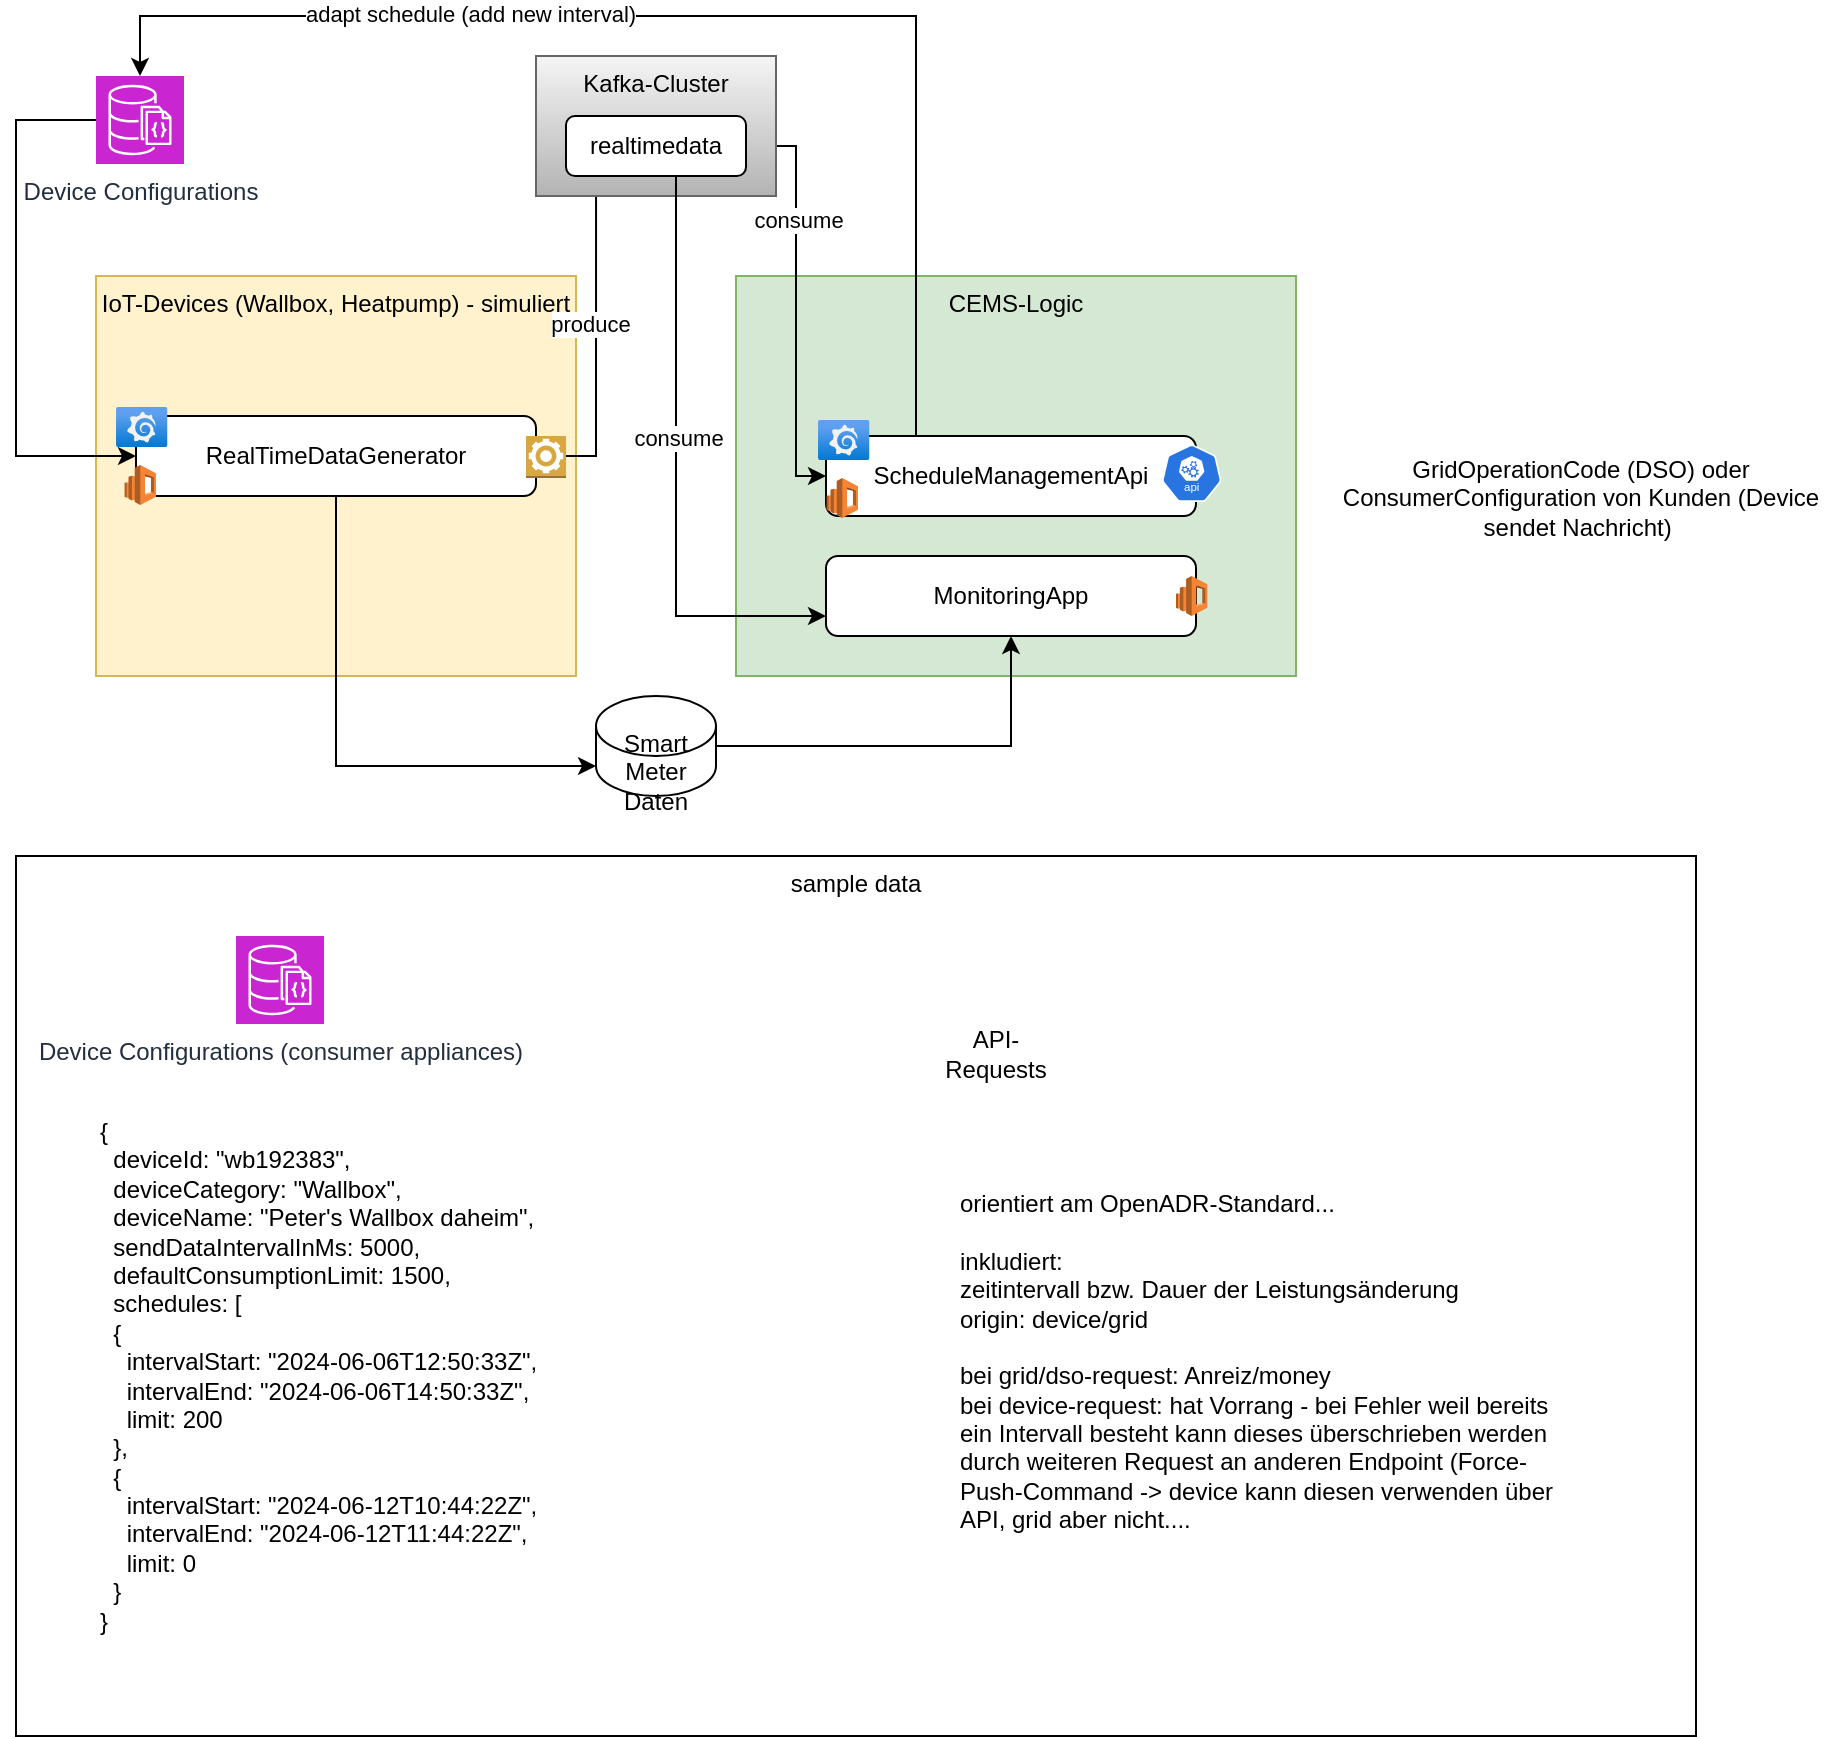 <mxfile version="24.4.4" type="github">
  <diagram name="Page-1" id="fkbhXybjwFrBpxLjs0Ko">
    <mxGraphModel dx="1853" dy="692" grid="1" gridSize="10" guides="1" tooltips="1" connect="1" arrows="1" fold="1" page="1" pageScale="1" pageWidth="827" pageHeight="1169" math="0" shadow="0">
      <root>
        <mxCell id="0" />
        <mxCell id="1" parent="0" />
        <mxCell id="lP1A0Zk2vjstqx2M8Smo-40" value="sample data" style="rounded=0;whiteSpace=wrap;html=1;verticalAlign=top;" vertex="1" parent="1">
          <mxGeometry y="450" width="840" height="440" as="geometry" />
        </mxCell>
        <mxCell id="lP1A0Zk2vjstqx2M8Smo-2" value="CEMS-Logic" style="rounded=0;whiteSpace=wrap;html=1;verticalAlign=top;fillColor=#d5e8d4;strokeColor=#82b366;" vertex="1" parent="1">
          <mxGeometry x="360" y="160" width="280" height="200" as="geometry" />
        </mxCell>
        <mxCell id="lP1A0Zk2vjstqx2M8Smo-6" value="IoT-Devices (Wallbox, Heatpump) - simuliert" style="rounded=0;whiteSpace=wrap;html=1;verticalAlign=top;fillColor=#fff2cc;strokeColor=#d6b656;" vertex="1" parent="1">
          <mxGeometry x="40" y="160" width="240" height="200" as="geometry" />
        </mxCell>
        <mxCell id="lP1A0Zk2vjstqx2M8Smo-21" style="edgeStyle=orthogonalEdgeStyle;rounded=0;orthogonalLoop=1;jettySize=auto;html=1;entryX=0.167;entryY=1;entryDx=0;entryDy=0;entryPerimeter=0;" edge="1" parent="1" source="lP1A0Zk2vjstqx2M8Smo-3" target="lP1A0Zk2vjstqx2M8Smo-9">
          <mxGeometry relative="1" as="geometry">
            <Array as="points">
              <mxPoint x="290" y="250" />
            </Array>
          </mxGeometry>
        </mxCell>
        <mxCell id="lP1A0Zk2vjstqx2M8Smo-24" value="produce" style="edgeLabel;html=1;align=center;verticalAlign=middle;resizable=0;points=[];" vertex="1" connectable="0" parent="lP1A0Zk2vjstqx2M8Smo-21">
          <mxGeometry x="0.138" y="3" relative="1" as="geometry">
            <mxPoint as="offset" />
          </mxGeometry>
        </mxCell>
        <mxCell id="lP1A0Zk2vjstqx2M8Smo-3" value="RealTimeDataGenerator" style="rounded=1;whiteSpace=wrap;html=1;" vertex="1" parent="1">
          <mxGeometry x="60" y="230" width="200" height="40" as="geometry" />
        </mxCell>
        <mxCell id="lP1A0Zk2vjstqx2M8Smo-7" value="ScheduleManagementApi" style="rounded=1;whiteSpace=wrap;html=1;" vertex="1" parent="1">
          <mxGeometry x="405" y="240" width="185" height="40" as="geometry" />
        </mxCell>
        <mxCell id="lP1A0Zk2vjstqx2M8Smo-22" style="edgeStyle=orthogonalEdgeStyle;rounded=0;orthogonalLoop=1;jettySize=auto;html=1;entryX=0;entryY=0.5;entryDx=0;entryDy=0;" edge="1" parent="1" source="lP1A0Zk2vjstqx2M8Smo-9" target="lP1A0Zk2vjstqx2M8Smo-7">
          <mxGeometry relative="1" as="geometry">
            <Array as="points">
              <mxPoint x="390" y="95" />
              <mxPoint x="390" y="260" />
            </Array>
          </mxGeometry>
        </mxCell>
        <mxCell id="lP1A0Zk2vjstqx2M8Smo-23" value="consume" style="edgeLabel;html=1;align=center;verticalAlign=middle;resizable=0;points=[];" vertex="1" connectable="0" parent="lP1A0Zk2vjstqx2M8Smo-22">
          <mxGeometry x="-0.4" y="1" relative="1" as="geometry">
            <mxPoint as="offset" />
          </mxGeometry>
        </mxCell>
        <mxCell id="lP1A0Zk2vjstqx2M8Smo-8" value="Kafka-Cluster" style="rounded=0;whiteSpace=wrap;html=1;verticalAlign=top;fillColor=#f5f5f5;gradientColor=#b3b3b3;strokeColor=#666666;" vertex="1" parent="1">
          <mxGeometry x="260" y="50" width="120" height="70" as="geometry" />
        </mxCell>
        <mxCell id="lP1A0Zk2vjstqx2M8Smo-51" style="edgeStyle=orthogonalEdgeStyle;rounded=0;orthogonalLoop=1;jettySize=auto;html=1;entryX=0;entryY=0.75;entryDx=0;entryDy=0;" edge="1" parent="1" source="lP1A0Zk2vjstqx2M8Smo-9" target="lP1A0Zk2vjstqx2M8Smo-32">
          <mxGeometry relative="1" as="geometry">
            <Array as="points">
              <mxPoint x="330" y="330" />
            </Array>
          </mxGeometry>
        </mxCell>
        <mxCell id="lP1A0Zk2vjstqx2M8Smo-52" value="consume" style="edgeLabel;html=1;align=center;verticalAlign=middle;resizable=0;points=[];" vertex="1" connectable="0" parent="lP1A0Zk2vjstqx2M8Smo-51">
          <mxGeometry x="-0.112" y="1" relative="1" as="geometry">
            <mxPoint as="offset" />
          </mxGeometry>
        </mxCell>
        <mxCell id="lP1A0Zk2vjstqx2M8Smo-9" value="realtimedata" style="rounded=1;whiteSpace=wrap;html=1;" vertex="1" parent="1">
          <mxGeometry x="275" y="80" width="90" height="30" as="geometry" />
        </mxCell>
        <mxCell id="lP1A0Zk2vjstqx2M8Smo-12" value="" style="outlineConnect=0;dashed=0;verticalLabelPosition=bottom;verticalAlign=top;align=center;html=1;shape=mxgraph.aws3.worker;fillColor=#D9A741;gradientColor=none;" vertex="1" parent="1">
          <mxGeometry x="255" y="240" width="20" height="21" as="geometry" />
        </mxCell>
        <mxCell id="lP1A0Zk2vjstqx2M8Smo-16" value="" style="image;aspect=fixed;html=1;points=[];align=center;fontSize=12;image=img/lib/azure2/other/Grafana.svg;" vertex="1" parent="1">
          <mxGeometry x="401" y="232" width="25.76" height="20" as="geometry" />
        </mxCell>
        <mxCell id="lP1A0Zk2vjstqx2M8Smo-17" value="" style="outlineConnect=0;dashed=0;verticalLabelPosition=bottom;verticalAlign=top;align=center;html=1;shape=mxgraph.aws3.elasticsearch_service;fillColor=#F58534;gradientColor=none;" vertex="1" parent="1">
          <mxGeometry x="405.32" y="261" width="15.68" height="20" as="geometry" />
        </mxCell>
        <mxCell id="lP1A0Zk2vjstqx2M8Smo-18" value="" style="image;aspect=fixed;html=1;points=[];align=center;fontSize=12;image=img/lib/azure2/other/Grafana.svg;" vertex="1" parent="1">
          <mxGeometry x="50" y="225.5" width="25.76" height="20" as="geometry" />
        </mxCell>
        <mxCell id="lP1A0Zk2vjstqx2M8Smo-19" value="" style="outlineConnect=0;dashed=0;verticalLabelPosition=bottom;verticalAlign=top;align=center;html=1;shape=mxgraph.aws3.elasticsearch_service;fillColor=#F58534;gradientColor=none;" vertex="1" parent="1">
          <mxGeometry x="54.32" y="254.5" width="15.68" height="20" as="geometry" />
        </mxCell>
        <mxCell id="lP1A0Zk2vjstqx2M8Smo-28" style="edgeStyle=orthogonalEdgeStyle;rounded=0;orthogonalLoop=1;jettySize=auto;html=1;entryX=0;entryY=0.5;entryDx=0;entryDy=0;" edge="1" parent="1" source="lP1A0Zk2vjstqx2M8Smo-27" target="lP1A0Zk2vjstqx2M8Smo-3">
          <mxGeometry relative="1" as="geometry">
            <Array as="points">
              <mxPoint y="82" />
              <mxPoint y="250" />
            </Array>
          </mxGeometry>
        </mxCell>
        <mxCell id="lP1A0Zk2vjstqx2M8Smo-27" value="Device Configurations" style="sketch=0;points=[[0,0,0],[0.25,0,0],[0.5,0,0],[0.75,0,0],[1,0,0],[0,1,0],[0.25,1,0],[0.5,1,0],[0.75,1,0],[1,1,0],[0,0.25,0],[0,0.5,0],[0,0.75,0],[1,0.25,0],[1,0.5,0],[1,0.75,0]];outlineConnect=0;fontColor=#232F3E;fillColor=#C925D1;strokeColor=#ffffff;dashed=0;verticalLabelPosition=bottom;verticalAlign=top;align=center;html=1;fontSize=12;fontStyle=0;aspect=fixed;shape=mxgraph.aws4.resourceIcon;resIcon=mxgraph.aws4.documentdb_with_mongodb_compatibility;" vertex="1" parent="1">
          <mxGeometry x="40" y="60" width="44" height="44" as="geometry" />
        </mxCell>
        <mxCell id="lP1A0Zk2vjstqx2M8Smo-32" value="MonitoringApp" style="rounded=1;whiteSpace=wrap;html=1;" vertex="1" parent="1">
          <mxGeometry x="405" y="300" width="185" height="40" as="geometry" />
        </mxCell>
        <mxCell id="lP1A0Zk2vjstqx2M8Smo-34" style="edgeStyle=orthogonalEdgeStyle;rounded=0;orthogonalLoop=1;jettySize=auto;html=1;entryX=0.5;entryY=0;entryDx=0;entryDy=0;entryPerimeter=0;" edge="1" parent="1" source="lP1A0Zk2vjstqx2M8Smo-7" target="lP1A0Zk2vjstqx2M8Smo-27">
          <mxGeometry relative="1" as="geometry">
            <Array as="points">
              <mxPoint x="450" y="30" />
              <mxPoint x="62" y="30" />
            </Array>
          </mxGeometry>
        </mxCell>
        <mxCell id="lP1A0Zk2vjstqx2M8Smo-35" value="adapt schedule (add new interval)" style="edgeLabel;html=1;align=center;verticalAlign=middle;resizable=0;points=[];" vertex="1" connectable="0" parent="lP1A0Zk2vjstqx2M8Smo-34">
          <mxGeometry x="0.384" y="-1" relative="1" as="geometry">
            <mxPoint x="1" as="offset" />
          </mxGeometry>
        </mxCell>
        <mxCell id="lP1A0Zk2vjstqx2M8Smo-38" value="{&lt;div&gt;&amp;nbsp; deviceId: &quot;wb192383&quot;,&lt;/div&gt;&lt;div&gt;&amp;nbsp; deviceCategory: &quot;Wallbox&quot;,&lt;/div&gt;&lt;div&gt;&amp;nbsp; deviceName: &quot;Peter&#39;s Wallbox daheim&quot;,&lt;/div&gt;&lt;div&gt;&amp;nbsp; sendDataIntervalInMs: 5000,&lt;/div&gt;&lt;div&gt;&amp;nbsp; defaultConsumptionLimit: 1500,&lt;/div&gt;&lt;div&gt;&amp;nbsp; schedules: [&lt;/div&gt;&lt;div&gt;&amp;nbsp; {&lt;/div&gt;&lt;div&gt;&amp;nbsp; &amp;nbsp; intervalStart: &quot;2024-06-06T12:50:33Z&quot;,&lt;/div&gt;&lt;div&gt;&amp;nbsp; &amp;nbsp; intervalEnd: &quot;2024-06-06T14:50:33Z&quot;,&lt;/div&gt;&lt;div&gt;&amp;nbsp; &amp;nbsp; limit: 200&lt;/div&gt;&lt;div&gt;&amp;nbsp; },&lt;/div&gt;&lt;div&gt;&lt;div&gt;&amp;nbsp; {&lt;/div&gt;&lt;div&gt;&amp;nbsp; &amp;nbsp; intervalStart: &quot;2024-06-12T10:44:22Z&quot;,&lt;/div&gt;&lt;div&gt;&amp;nbsp; &amp;nbsp; intervalEnd: &quot;2024-06-12T11:44:22Z&quot;,&lt;/div&gt;&lt;div&gt;&amp;nbsp; &amp;nbsp; limit: 0&lt;/div&gt;&lt;div&gt;&amp;nbsp; }&lt;/div&gt;&lt;/div&gt;&lt;div&gt;&lt;div&gt;}&lt;/div&gt;&lt;/div&gt;" style="text;html=1;align=left;verticalAlign=middle;whiteSpace=wrap;rounded=0;" vertex="1" parent="1">
          <mxGeometry x="40" y="570" width="310" height="280" as="geometry" />
        </mxCell>
        <mxCell id="lP1A0Zk2vjstqx2M8Smo-39" value="Device Configurations (consumer appliances)" style="sketch=0;points=[[0,0,0],[0.25,0,0],[0.5,0,0],[0.75,0,0],[1,0,0],[0,1,0],[0.25,1,0],[0.5,1,0],[0.75,1,0],[1,1,0],[0,0.25,0],[0,0.5,0],[0,0.75,0],[1,0.25,0],[1,0.5,0],[1,0.75,0]];outlineConnect=0;fontColor=#232F3E;fillColor=#C925D1;strokeColor=#ffffff;dashed=0;verticalLabelPosition=bottom;verticalAlign=top;align=center;html=1;fontSize=12;fontStyle=0;aspect=fixed;shape=mxgraph.aws4.resourceIcon;resIcon=mxgraph.aws4.documentdb_with_mongodb_compatibility;" vertex="1" parent="1">
          <mxGeometry x="110" y="490" width="44" height="44" as="geometry" />
        </mxCell>
        <mxCell id="lP1A0Zk2vjstqx2M8Smo-43" value="" style="outlineConnect=0;dashed=0;verticalLabelPosition=bottom;verticalAlign=top;align=center;html=1;shape=mxgraph.aws3.elasticsearch_service;fillColor=#F58534;gradientColor=none;" vertex="1" parent="1">
          <mxGeometry x="580.0" y="310" width="15.68" height="20" as="geometry" />
        </mxCell>
        <mxCell id="lP1A0Zk2vjstqx2M8Smo-46" style="edgeStyle=orthogonalEdgeStyle;rounded=0;orthogonalLoop=1;jettySize=auto;html=1;entryX=0.5;entryY=1;entryDx=0;entryDy=0;" edge="1" parent="1" source="lP1A0Zk2vjstqx2M8Smo-44" target="lP1A0Zk2vjstqx2M8Smo-32">
          <mxGeometry relative="1" as="geometry" />
        </mxCell>
        <mxCell id="lP1A0Zk2vjstqx2M8Smo-44" value="Smart Meter Daten" style="shape=cylinder3;whiteSpace=wrap;html=1;boundedLbl=1;backgroundOutline=1;size=15;" vertex="1" parent="1">
          <mxGeometry x="290" y="370" width="60" height="50" as="geometry" />
        </mxCell>
        <mxCell id="lP1A0Zk2vjstqx2M8Smo-45" style="edgeStyle=orthogonalEdgeStyle;rounded=0;orthogonalLoop=1;jettySize=auto;html=1;entryX=0;entryY=1;entryDx=0;entryDy=-15;entryPerimeter=0;" edge="1" parent="1" source="lP1A0Zk2vjstqx2M8Smo-3" target="lP1A0Zk2vjstqx2M8Smo-44">
          <mxGeometry relative="1" as="geometry">
            <Array as="points">
              <mxPoint x="160" y="405" />
            </Array>
          </mxGeometry>
        </mxCell>
        <mxCell id="lP1A0Zk2vjstqx2M8Smo-48" value="GridOperationCode (DSO) oder ConsumerConfiguration von Kunden (Device sendet Nachricht)&amp;nbsp;" style="text;html=1;align=center;verticalAlign=middle;whiteSpace=wrap;rounded=0;" vertex="1" parent="1">
          <mxGeometry x="660" y="256" width="245" height="30" as="geometry" />
        </mxCell>
        <mxCell id="lP1A0Zk2vjstqx2M8Smo-50" value="orientiert am OpenADR-Standard...&lt;div&gt;&lt;br&gt;&lt;/div&gt;&lt;div&gt;inkludiert:&amp;nbsp;&lt;/div&gt;&lt;div&gt;zeitintervall bzw. Dauer der Leistungsänderung&lt;/div&gt;&lt;div&gt;origin: device/grid&lt;/div&gt;&lt;div&gt;&lt;br&gt;&lt;/div&gt;&lt;div&gt;bei grid/dso-request: Anreiz/money&lt;/div&gt;&lt;div&gt;bei device-request: hat Vorrang - bei Fehler weil bereits ein Intervall besteht kann dieses überschrieben werden durch weiteren Request an anderen Endpoint (Force-Push-Command -&amp;gt; device kann diesen verwenden über API, grid aber nicht....&lt;/div&gt;&lt;div&gt;&lt;br&gt;&lt;/div&gt;" style="text;html=1;align=left;verticalAlign=middle;whiteSpace=wrap;rounded=0;" vertex="1" parent="1">
          <mxGeometry x="470" y="570" width="310" height="280" as="geometry" />
        </mxCell>
        <mxCell id="lP1A0Zk2vjstqx2M8Smo-53" value="" style="aspect=fixed;sketch=0;html=1;dashed=0;whitespace=wrap;verticalLabelPosition=bottom;verticalAlign=top;fillColor=#2875E2;strokeColor=#ffffff;points=[[0.005,0.63,0],[0.1,0.2,0],[0.9,0.2,0],[0.5,0,0],[0.995,0.63,0],[0.72,0.99,0],[0.5,1,0],[0.28,0.99,0]];shape=mxgraph.kubernetes.icon2;kubernetesLabel=1;prIcon=api" vertex="1" parent="1">
          <mxGeometry x="572.84" y="244.2" width="30" height="28.8" as="geometry" />
        </mxCell>
        <mxCell id="lP1A0Zk2vjstqx2M8Smo-54" value="API-Requests" style="text;html=1;align=center;verticalAlign=middle;whiteSpace=wrap;rounded=0;" vertex="1" parent="1">
          <mxGeometry x="460" y="534" width="60" height="30" as="geometry" />
        </mxCell>
      </root>
    </mxGraphModel>
  </diagram>
</mxfile>
